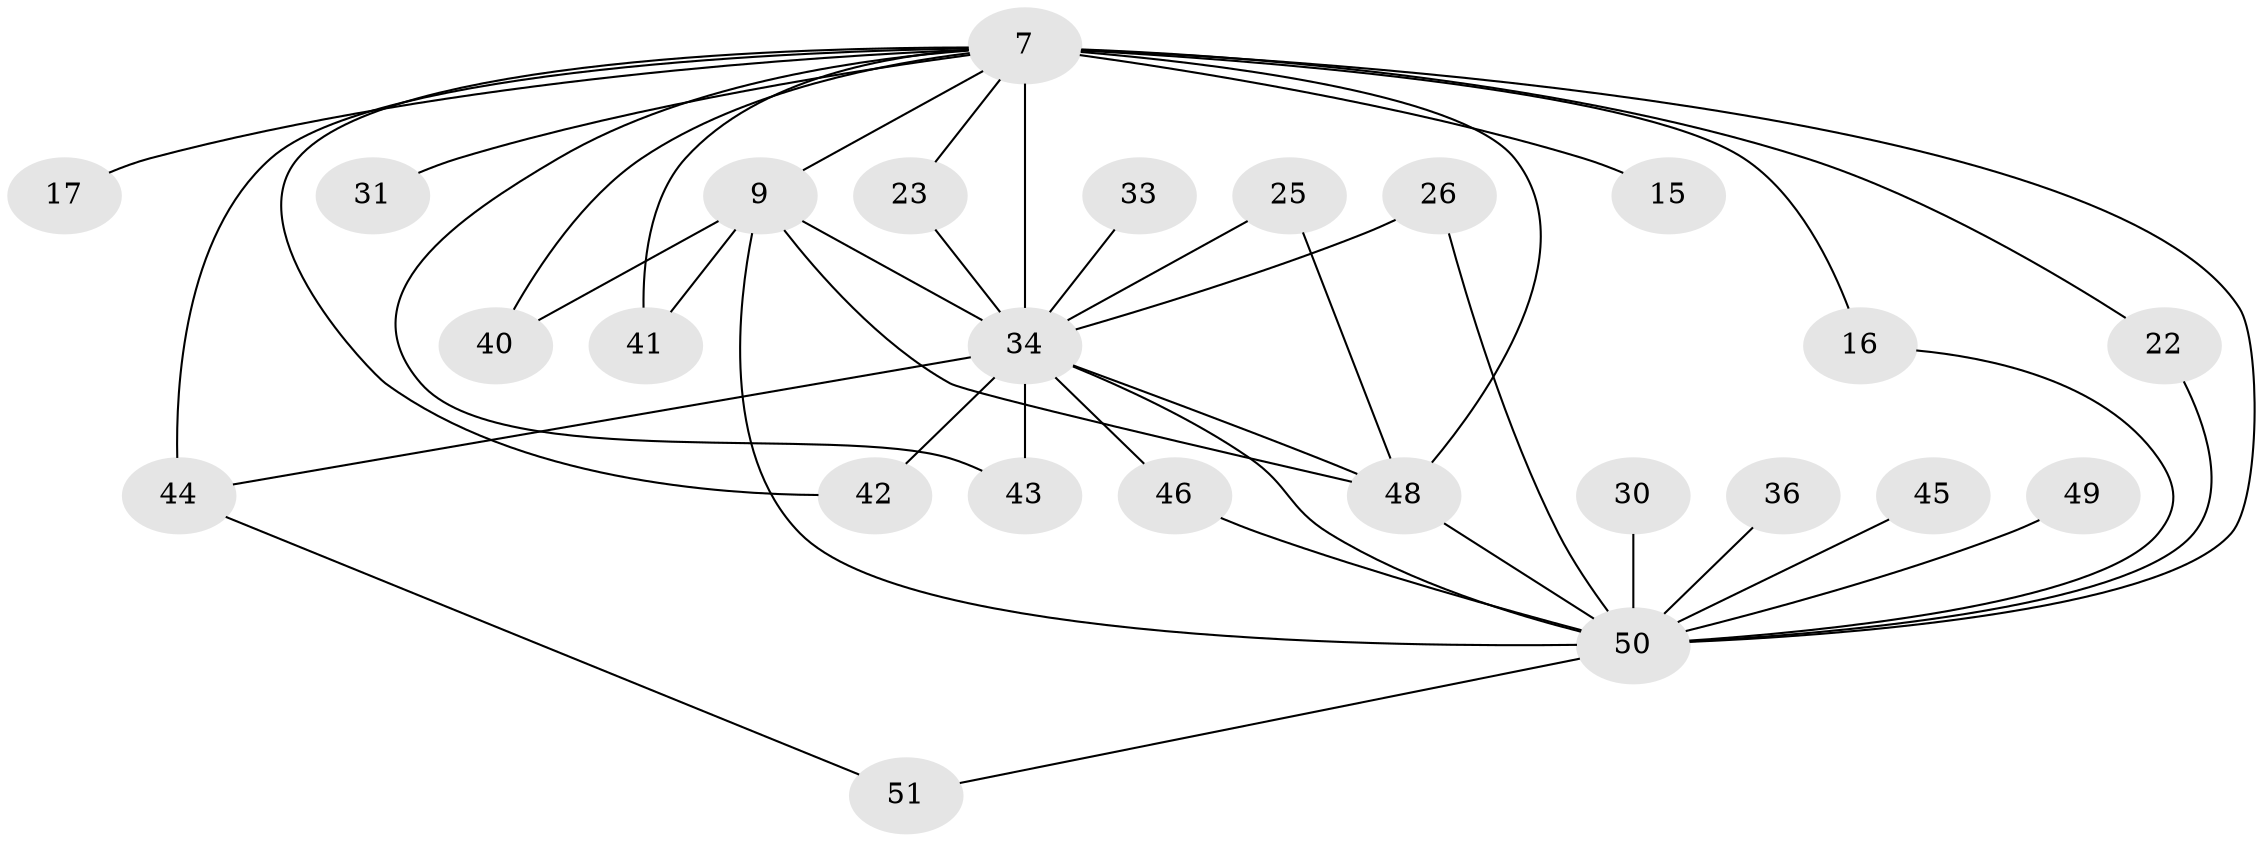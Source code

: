 // original degree distribution, {15: 0.0392156862745098, 12: 0.0392156862745098, 13: 0.0196078431372549, 14: 0.0392156862745098, 20: 0.0196078431372549, 19: 0.0196078431372549, 17: 0.0196078431372549, 5: 0.0196078431372549, 4: 0.09803921568627451, 3: 0.1568627450980392, 2: 0.5294117647058824}
// Generated by graph-tools (version 1.1) at 2025/49/03/04/25 21:49:14]
// undirected, 25 vertices, 42 edges
graph export_dot {
graph [start="1"]
  node [color=gray90,style=filled];
  7 [super="+1+5"];
  9 [super="+2"];
  15;
  16;
  17;
  22;
  23;
  25;
  26;
  30;
  31;
  33;
  34 [super="+6"];
  36;
  40 [super="+13"];
  41;
  42 [super="+24+14"];
  43 [super="+37"];
  44 [super="+39+29"];
  45;
  46 [super="+18+21"];
  48 [super="+32+38+11+47+35"];
  49;
  50 [super="+12+10"];
  51;
  7 -- 9 [weight=8];
  7 -- 41;
  7 -- 50 [weight=9];
  7 -- 40 [weight=2];
  7 -- 17 [weight=2];
  7 -- 31 [weight=2];
  7 -- 43;
  7 -- 48 [weight=2];
  7 -- 44 [weight=3];
  7 -- 34 [weight=9];
  7 -- 42;
  7 -- 15 [weight=2];
  7 -- 16;
  7 -- 22;
  7 -- 23;
  9 -- 41;
  9 -- 40;
  9 -- 48 [weight=3];
  9 -- 50 [weight=5];
  9 -- 34 [weight=4];
  16 -- 50;
  22 -- 50;
  23 -- 34;
  25 -- 48;
  25 -- 34;
  26 -- 50;
  26 -- 34;
  30 -- 50;
  33 -- 34;
  34 -- 42 [weight=3];
  34 -- 43 [weight=3];
  34 -- 44;
  34 -- 46 [weight=2];
  34 -- 50 [weight=4];
  34 -- 48;
  36 -- 50 [weight=2];
  44 -- 51;
  45 -- 50;
  46 -- 50 [weight=2];
  48 -- 50 [weight=3];
  49 -- 50 [weight=2];
  50 -- 51;
}

